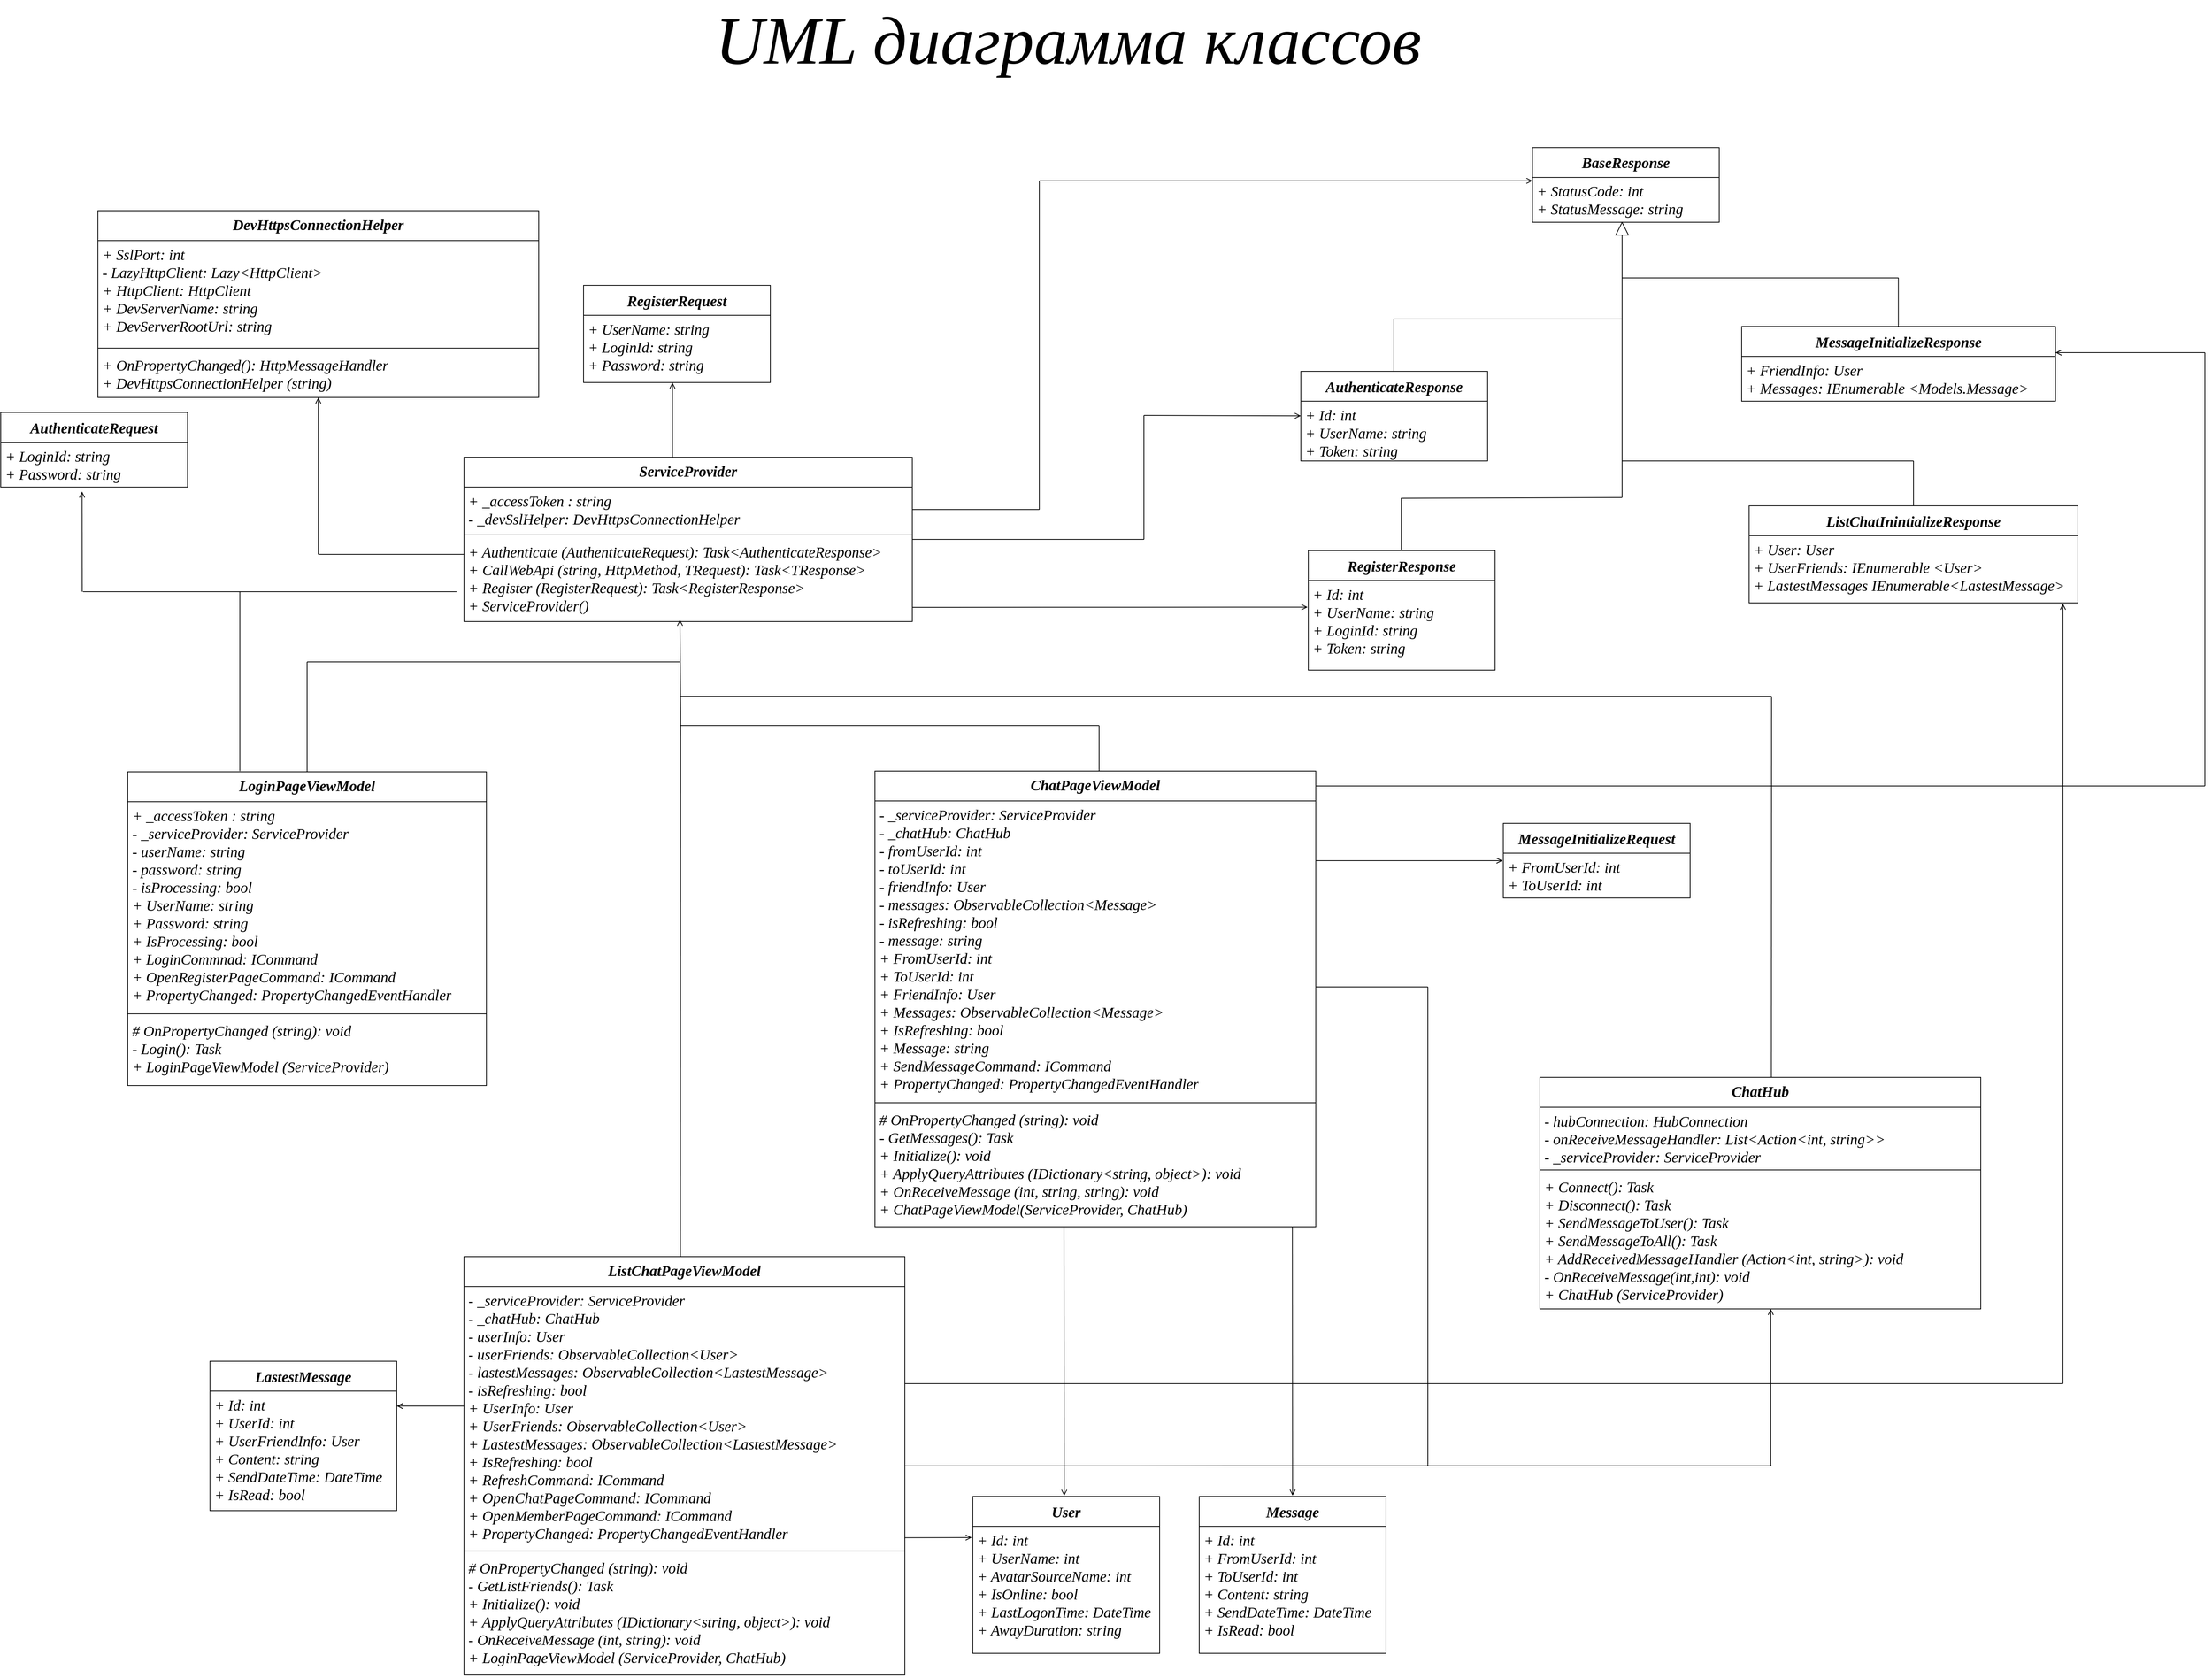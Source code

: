 <mxfile version="22.1.11" type="device">
  <diagram name="Page-1" id="vD8IL9qaMp-JboLcqt21">
    <mxGraphModel dx="3525" dy="2070" grid="1" gridSize="10" guides="1" tooltips="1" connect="1" arrows="1" fold="1" page="1" pageScale="1" pageWidth="3300" pageHeight="2339" math="0" shadow="0">
      <root>
        <mxCell id="0" />
        <mxCell id="1" parent="0" />
        <mxCell id="vt5gBoRhvvpWVHh2N91A-259" value="" style="endArrow=open;html=1;rounded=0;endFill=0;fontSize=20;exitX=0.813;exitY=0.999;exitDx=0;exitDy=0;exitPerimeter=0;fontStyle=2" parent="1" edge="1">
          <mxGeometry width="50" height="50" relative="1" as="geometry">
            <mxPoint x="1903.67" y="1672.838" as="sourcePoint" />
            <mxPoint x="1904" y="2033" as="targetPoint" />
          </mxGeometry>
        </mxCell>
        <mxCell id="vt5gBoRhvvpWVHh2N91A-136" value="&lt;blockquote style=&quot;margin: 0 0 0 40px; border: none; padding: 0px;&quot;&gt;&lt;br&gt;&lt;/blockquote&gt;" style="text;html=1;strokeColor=none;fillColor=none;align=center;verticalAlign=middle;whiteSpace=wrap;rounded=0;fontStyle=2" parent="1" vertex="1">
          <mxGeometry x="2885" y="518" width="60" height="30" as="geometry" />
        </mxCell>
        <mxCell id="vt5gBoRhvvpWVHh2N91A-138" value="&lt;font size=&quot;1&quot; face=&quot;GOST type B&quot;&gt;&lt;span style=&quot;font-size: 90px;&quot;&gt;UML диаграмма классов&amp;nbsp;&lt;/span&gt;&lt;/font&gt;" style="text;html=1;strokeColor=none;fillColor=none;align=center;verticalAlign=middle;whiteSpace=wrap;rounded=0;fontStyle=2" parent="1" vertex="1">
          <mxGeometry x="895" y="70" width="1440" height="30" as="geometry" />
        </mxCell>
        <mxCell id="vt5gBoRhvvpWVHh2N91A-144" value="&lt;font face=&quot;GOST type B&quot;&gt;ServiceProvider&lt;/font&gt;" style="swimlane;fontStyle=3;align=center;verticalAlign=top;childLayout=stackLayout;horizontal=1;startSize=40;horizontalStack=0;resizeParent=1;resizeParentMax=0;resizeLast=0;collapsible=1;marginBottom=0;whiteSpace=wrap;html=1;fontSize=20;" parent="1" vertex="1">
          <mxGeometry x="795" y="643" width="600" height="220" as="geometry" />
        </mxCell>
        <mxCell id="vt5gBoRhvvpWVHh2N91A-145" value="&lt;font face=&quot;GOST type B&quot;&gt;+ _accessToken : string&lt;br&gt;- _devSslHelper: DevHttpsConnectionHelper&amp;nbsp;&lt;br&gt;&lt;/font&gt;" style="text;strokeColor=none;fillColor=none;align=left;verticalAlign=top;spacingLeft=4;spacingRight=4;overflow=hidden;rotatable=0;points=[[0,0.5],[1,0.5]];portConstraint=eastwest;whiteSpace=wrap;html=1;fontSize=20;fontStyle=2" parent="vt5gBoRhvvpWVHh2N91A-144" vertex="1">
          <mxGeometry y="40" width="600" height="60" as="geometry" />
        </mxCell>
        <mxCell id="vt5gBoRhvvpWVHh2N91A-146" value="" style="line;strokeWidth=1;fillColor=none;align=left;verticalAlign=middle;spacingTop=-1;spacingLeft=3;spacingRight=3;rotatable=0;labelPosition=right;points=[];portConstraint=eastwest;strokeColor=inherit;fontSize=20;fontStyle=2" parent="vt5gBoRhvvpWVHh2N91A-144" vertex="1">
          <mxGeometry y="100" width="600" height="8" as="geometry" />
        </mxCell>
        <mxCell id="vt5gBoRhvvpWVHh2N91A-147" value="&lt;font face=&quot;GOST type B&quot;&gt;+ Authenticate (AuthenticateRequest): Task&amp;lt;AuthenticateResponse&amp;gt;&lt;br&gt;+ CallWebApi (string, HttpMethod, TRequest): Task&amp;lt;TResponse&amp;gt;&lt;br&gt;+ Register (RegisterRequest): Task&amp;lt;RegisterResponse&amp;gt;&lt;br&gt;+ ServiceProvider()&lt;br&gt;&lt;/font&gt;" style="text;strokeColor=none;fillColor=none;align=left;verticalAlign=top;spacingLeft=4;spacingRight=4;overflow=hidden;rotatable=0;points=[[0,0.5],[1,0.5]];portConstraint=eastwest;whiteSpace=wrap;html=1;fontSize=20;fontStyle=2" parent="vt5gBoRhvvpWVHh2N91A-144" vertex="1">
          <mxGeometry y="108" width="600" height="112" as="geometry" />
        </mxCell>
        <mxCell id="vt5gBoRhvvpWVHh2N91A-152" value="&lt;font face=&quot;GOST type B&quot;&gt;LoginPageViewModel&lt;/font&gt;" style="swimlane;fontStyle=3;align=center;verticalAlign=top;childLayout=stackLayout;horizontal=1;startSize=40;horizontalStack=0;resizeParent=1;resizeParentMax=0;resizeLast=0;collapsible=1;marginBottom=0;whiteSpace=wrap;html=1;fontSize=20;" parent="1" vertex="1">
          <mxGeometry x="345" y="1064" width="480" height="420" as="geometry" />
        </mxCell>
        <mxCell id="vt5gBoRhvvpWVHh2N91A-153" value="&lt;font face=&quot;GOST type B&quot;&gt;+ _accessToken : string&lt;br&gt;- _serviceProvider: ServiceProvider&lt;br&gt;- userName: string&lt;br&gt;- password: string&lt;br&gt;- isProcessing: bool&lt;br&gt;+ UserName: string&lt;br&gt;+ Password: string&lt;br&gt;+ IsProcessing: bool&lt;br&gt;+ LoginCommnad: ICommand&lt;br&gt;+ OpenRegisterPageCommand: ICommand&lt;br&gt;+ PropertyChanged: PropertyChangedEventHandler&lt;br&gt;&lt;/font&gt;" style="text;strokeColor=none;fillColor=none;align=left;verticalAlign=top;spacingLeft=4;spacingRight=4;overflow=hidden;rotatable=0;points=[[0,0.5],[1,0.5]];portConstraint=eastwest;whiteSpace=wrap;html=1;fontSize=20;fontStyle=2" parent="vt5gBoRhvvpWVHh2N91A-152" vertex="1">
          <mxGeometry y="40" width="480" height="280" as="geometry" />
        </mxCell>
        <mxCell id="vt5gBoRhvvpWVHh2N91A-154" value="" style="line;strokeWidth=1;fillColor=none;align=left;verticalAlign=middle;spacingTop=-1;spacingLeft=3;spacingRight=3;rotatable=0;labelPosition=right;points=[];portConstraint=eastwest;strokeColor=inherit;fontSize=20;fontStyle=2" parent="vt5gBoRhvvpWVHh2N91A-152" vertex="1">
          <mxGeometry y="320" width="480" height="8" as="geometry" />
        </mxCell>
        <mxCell id="vt5gBoRhvvpWVHh2N91A-155" value="&lt;font face=&quot;GOST type B&quot;&gt;# OnPropertyChanged (string): void&lt;br&gt;- Login(): Task&lt;br&gt;+ LoginPageViewModel (ServiceProvider)&lt;br&gt;&lt;/font&gt;" style="text;strokeColor=none;fillColor=none;align=left;verticalAlign=top;spacingLeft=4;spacingRight=4;overflow=hidden;rotatable=0;points=[[0,0.5],[1,0.5]];portConstraint=eastwest;whiteSpace=wrap;html=1;fontSize=20;fontStyle=2" parent="vt5gBoRhvvpWVHh2N91A-152" vertex="1">
          <mxGeometry y="328" width="480" height="92" as="geometry" />
        </mxCell>
        <mxCell id="vt5gBoRhvvpWVHh2N91A-156" value="&lt;font face=&quot;GOST type B&quot;&gt;DevHttpsConnectionHelper&lt;/font&gt;" style="swimlane;fontStyle=3;align=center;verticalAlign=top;childLayout=stackLayout;horizontal=1;startSize=40;horizontalStack=0;resizeParent=1;resizeParentMax=0;resizeLast=0;collapsible=1;marginBottom=0;whiteSpace=wrap;html=1;fontSize=20;" parent="1" vertex="1">
          <mxGeometry x="305" y="313" width="590" height="250" as="geometry" />
        </mxCell>
        <mxCell id="vt5gBoRhvvpWVHh2N91A-157" value="&lt;font face=&quot;GOST type B&quot;&gt;+ SslPort: int&lt;br&gt;- LazyHttpClient: Lazy&amp;lt;HttpClient&amp;gt;&lt;br&gt;+ HttpClient: HttpClient&lt;br&gt;+ DevServerName: string&lt;br&gt;+ DevServerRootUrl: string&lt;br&gt;&lt;/font&gt;" style="text;strokeColor=none;fillColor=none;align=left;verticalAlign=top;spacingLeft=4;spacingRight=4;overflow=hidden;rotatable=0;points=[[0,0.5],[1,0.5]];portConstraint=eastwest;whiteSpace=wrap;html=1;fontSize=20;fontStyle=2" parent="vt5gBoRhvvpWVHh2N91A-156" vertex="1">
          <mxGeometry y="40" width="590" height="140" as="geometry" />
        </mxCell>
        <mxCell id="vt5gBoRhvvpWVHh2N91A-158" value="" style="line;strokeWidth=1;fillColor=none;align=left;verticalAlign=middle;spacingTop=-1;spacingLeft=3;spacingRight=3;rotatable=0;labelPosition=right;points=[];portConstraint=eastwest;strokeColor=inherit;fontSize=20;fontStyle=2" parent="vt5gBoRhvvpWVHh2N91A-156" vertex="1">
          <mxGeometry y="180" width="590" height="8" as="geometry" />
        </mxCell>
        <mxCell id="vt5gBoRhvvpWVHh2N91A-159" value="&lt;font face=&quot;GOST type B&quot;&gt;+ OnPropertyChanged(): HttpMessageHandler&lt;br&gt;+ DevHttpsConnectionHelper (string)&lt;br&gt;&lt;/font&gt;" style="text;strokeColor=none;fillColor=none;align=left;verticalAlign=top;spacingLeft=4;spacingRight=4;overflow=hidden;rotatable=0;points=[[0,0.5],[1,0.5]];portConstraint=eastwest;whiteSpace=wrap;html=1;fontSize=20;fontStyle=2" parent="vt5gBoRhvvpWVHh2N91A-156" vertex="1">
          <mxGeometry y="188" width="590" height="62" as="geometry" />
        </mxCell>
        <mxCell id="vt5gBoRhvvpWVHh2N91A-160" value="&lt;font face=&quot;GOST type B&quot;&gt;ListChatPageViewModel&lt;/font&gt;" style="swimlane;fontStyle=3;align=center;verticalAlign=top;childLayout=stackLayout;horizontal=1;startSize=40;horizontalStack=0;resizeParent=1;resizeParentMax=0;resizeLast=0;collapsible=1;marginBottom=0;whiteSpace=wrap;html=1;fontSize=20;" parent="1" vertex="1">
          <mxGeometry x="795" y="1713" width="590" height="560" as="geometry" />
        </mxCell>
        <mxCell id="vt5gBoRhvvpWVHh2N91A-161" value="&lt;font face=&quot;GOST type B&quot;&gt;- _serviceProvider: ServiceProvider&lt;br&gt;- _chatHub: ChatHub&lt;br&gt;&lt;/font&gt;&lt;font face=&quot;GOST type B&quot;&gt;- userInfo: User&lt;br&gt;- userFriends: ObservableCollection&amp;lt;User&amp;gt;&lt;br&gt;- lastestMessages: ObservableCollection&amp;lt;LastestMessage&amp;gt;&lt;br&gt;- isRefreshing: bool&lt;br&gt;+ UserInfo: User&lt;br&gt;+ UserFriends: ObservableCollection&amp;lt;User&amp;gt;&lt;br&gt;+ LastestMessages: ObservableCollection&amp;lt;LastestMessage&amp;gt;&lt;br&gt;+ IsRefreshing: bool&lt;br&gt;+ RefreshCommand: ICommand&lt;br&gt;+ OpenChatPageCommand: ICommand&lt;br&gt;+ OpenMemberPageCommand: ICommand&lt;br&gt;+ PropertyChanged: PropertyChangedEventHandler&lt;br&gt;&lt;/font&gt;" style="text;strokeColor=none;fillColor=none;align=left;verticalAlign=top;spacingLeft=4;spacingRight=4;overflow=hidden;rotatable=0;points=[[0,0.5],[1,0.5]];portConstraint=eastwest;whiteSpace=wrap;html=1;fontSize=20;fontStyle=2" parent="vt5gBoRhvvpWVHh2N91A-160" vertex="1">
          <mxGeometry y="40" width="590" height="350" as="geometry" />
        </mxCell>
        <mxCell id="vt5gBoRhvvpWVHh2N91A-162" value="" style="line;strokeWidth=1;fillColor=none;align=left;verticalAlign=middle;spacingTop=-1;spacingLeft=3;spacingRight=3;rotatable=0;labelPosition=right;points=[];portConstraint=eastwest;strokeColor=inherit;fontSize=20;fontStyle=2" parent="vt5gBoRhvvpWVHh2N91A-160" vertex="1">
          <mxGeometry y="390" width="590" height="8" as="geometry" />
        </mxCell>
        <mxCell id="vt5gBoRhvvpWVHh2N91A-163" value="&lt;font face=&quot;GOST type B&quot;&gt;# OnPropertyChanged (string): void&lt;br&gt;- GetListFriends(): Task&lt;br&gt;+ Initialize(): void&lt;br&gt;+ ApplyQueryAttributes (IDictionary&amp;lt;string, object&amp;gt;): void&lt;br&gt;- OnReceiveMessage (int, string): void&lt;br&gt;&lt;font style=&quot;font-size: 20px;&quot;&gt;+ LoginPageViewModel (ServiceProvider, ChatHub)&lt;/font&gt;&lt;/font&gt;" style="text;strokeColor=none;fillColor=none;align=left;verticalAlign=top;spacingLeft=4;spacingRight=4;overflow=hidden;rotatable=0;points=[[0,0.5],[1,0.5]];portConstraint=eastwest;whiteSpace=wrap;html=1;fontSize=20;fontStyle=2" parent="vt5gBoRhvvpWVHh2N91A-160" vertex="1">
          <mxGeometry y="398" width="590" height="162" as="geometry" />
        </mxCell>
        <mxCell id="vt5gBoRhvvpWVHh2N91A-165" value="&lt;font face=&quot;GOST type B&quot;&gt;ChatHub&lt;/font&gt;" style="swimlane;fontStyle=3;align=center;verticalAlign=top;childLayout=stackLayout;horizontal=1;startSize=40;horizontalStack=0;resizeParent=1;resizeParentMax=0;resizeLast=0;collapsible=1;marginBottom=0;whiteSpace=wrap;html=1;fontSize=20;" parent="1" vertex="1">
          <mxGeometry x="2235" y="1473" width="590" height="310" as="geometry" />
        </mxCell>
        <mxCell id="vt5gBoRhvvpWVHh2N91A-166" value="&lt;font face=&quot;GOST type B&quot;&gt;- hubConnection: HubConnection&lt;br&gt;- onReceiveMessageHandler: List&amp;lt;Action&amp;lt;int, string&amp;gt;&amp;gt;&lt;br&gt;&lt;/font&gt;&lt;font face=&quot;GOST type B&quot;&gt;- _serviceProvider: ServiceProvider&lt;br&gt;&lt;/font&gt;" style="text;strokeColor=none;fillColor=none;align=left;verticalAlign=top;spacingLeft=4;spacingRight=4;overflow=hidden;rotatable=0;points=[[0,0.5],[1,0.5]];portConstraint=eastwest;whiteSpace=wrap;html=1;fontSize=20;fontStyle=2" parent="vt5gBoRhvvpWVHh2N91A-165" vertex="1">
          <mxGeometry y="40" width="590" height="80" as="geometry" />
        </mxCell>
        <mxCell id="vt5gBoRhvvpWVHh2N91A-167" value="" style="line;strokeWidth=1;fillColor=none;align=left;verticalAlign=middle;spacingTop=-1;spacingLeft=3;spacingRight=3;rotatable=0;labelPosition=right;points=[];portConstraint=eastwest;strokeColor=inherit;fontSize=20;fontStyle=2" parent="vt5gBoRhvvpWVHh2N91A-165" vertex="1">
          <mxGeometry y="120" width="590" height="8" as="geometry" />
        </mxCell>
        <mxCell id="vt5gBoRhvvpWVHh2N91A-168" value="&lt;font face=&quot;GOST type B&quot;&gt;+ Connect(): Task&lt;br&gt;+ Disconnect(): Task&lt;br&gt;+ SendMessageToUser(): Task&lt;br&gt;+ SendMessageToAll(): Task&lt;br&gt;+ AddReceivedMessageHandler (Action&amp;lt;int, string&amp;gt;): void&lt;br&gt;- OnReceiveMessage(int,int): void&lt;br&gt;+ ChatHub (ServiceProvider)&lt;br&gt;&lt;/font&gt;" style="text;strokeColor=none;fillColor=none;align=left;verticalAlign=top;spacingLeft=4;spacingRight=4;overflow=hidden;rotatable=0;points=[[0,0.5],[1,0.5]];portConstraint=eastwest;whiteSpace=wrap;html=1;fontSize=20;fontStyle=2" parent="vt5gBoRhvvpWVHh2N91A-165" vertex="1">
          <mxGeometry y="128" width="590" height="182" as="geometry" />
        </mxCell>
        <mxCell id="vt5gBoRhvvpWVHh2N91A-169" value="&lt;font face=&quot;GOST type B&quot;&gt;ChatPageViewModel&lt;/font&gt;" style="swimlane;fontStyle=3;align=center;verticalAlign=top;childLayout=stackLayout;horizontal=1;startSize=40;horizontalStack=0;resizeParent=1;resizeParentMax=0;resizeLast=0;collapsible=1;marginBottom=0;whiteSpace=wrap;html=1;fontSize=20;" parent="1" vertex="1">
          <mxGeometry x="1345" y="1063" width="590" height="610" as="geometry" />
        </mxCell>
        <mxCell id="vt5gBoRhvvpWVHh2N91A-170" value="&lt;font style=&quot;&quot; face=&quot;GOST type B&quot;&gt;- _serviceProvider: ServiceProvider&lt;br&gt;- _chatHub: ChatHub&lt;br&gt;- fromUserId: int&lt;br&gt;- toUserId: int&lt;br&gt;- friendInfo: User&lt;br&gt;- messages: ObservableCollection&amp;lt;Message&amp;gt;&lt;br&gt;- isRefreshing: bool&lt;br&gt;- message: string&lt;br&gt;+ FromUserId: int&lt;br&gt;+ ToUserId: int&lt;br&gt;+ FriendInfo: User&lt;br&gt;+ Messages: ObservableCollection&amp;lt;Message&amp;gt;&lt;br&gt;+ IsRefreshing: bool&lt;br&gt;+ Message:&amp;nbsp;string&lt;br style=&quot;border-color: var(--border-color);&quot;&gt;+ SendMessageCommand: ICommand&lt;br&gt;+ PropertyChanged: PropertyChangedEventHandler&lt;/font&gt;" style="text;strokeColor=none;fillColor=none;align=left;verticalAlign=top;spacingLeft=4;spacingRight=4;overflow=hidden;rotatable=0;points=[[0,0.5],[1,0.5]];portConstraint=eastwest;whiteSpace=wrap;html=1;fontSize=20;fontStyle=2" parent="vt5gBoRhvvpWVHh2N91A-169" vertex="1">
          <mxGeometry y="40" width="590" height="400" as="geometry" />
        </mxCell>
        <mxCell id="vt5gBoRhvvpWVHh2N91A-171" value="" style="line;strokeWidth=1;fillColor=none;align=left;verticalAlign=middle;spacingTop=-1;spacingLeft=3;spacingRight=3;rotatable=0;labelPosition=right;points=[];portConstraint=eastwest;strokeColor=inherit;fontSize=20;fontStyle=2" parent="vt5gBoRhvvpWVHh2N91A-169" vertex="1">
          <mxGeometry y="440" width="590" height="8" as="geometry" />
        </mxCell>
        <mxCell id="vt5gBoRhvvpWVHh2N91A-172" value="&lt;font face=&quot;GOST type B&quot;&gt;# OnPropertyChanged (string): void&lt;br&gt;- GetMessages(): Task&lt;br&gt;+ Initialize(): void&lt;br&gt;+ ApplyQueryAttributes (IDictionary&amp;lt;string, object&amp;gt;): void&lt;br&gt;+ OnReceiveMessage&amp;nbsp;(int, string, string): void&lt;br&gt;&lt;font style=&quot;&quot;&gt;+ ChatPageViewModel(ServiceProvider, ChatHub)&lt;/font&gt;&lt;/font&gt;" style="text;strokeColor=none;fillColor=none;align=left;verticalAlign=top;spacingLeft=4;spacingRight=4;overflow=hidden;rotatable=0;points=[[0,0.5],[1,0.5]];portConstraint=eastwest;whiteSpace=wrap;html=1;fontSize=20;fontStyle=2" parent="vt5gBoRhvvpWVHh2N91A-169" vertex="1">
          <mxGeometry y="448" width="590" height="162" as="geometry" />
        </mxCell>
        <mxCell id="vt5gBoRhvvpWVHh2N91A-183" value="&lt;font style=&quot;font-size: 20px;&quot; face=&quot;GOST type B&quot;&gt;&lt;b&gt;RegisterRequest&lt;/b&gt;&lt;/font&gt;" style="swimlane;fontStyle=2;childLayout=stackLayout;horizontal=1;startSize=40;horizontalStack=0;resizeParent=1;resizeParentMax=0;resizeLast=0;collapsible=1;marginBottom=0;whiteSpace=wrap;html=1;perimeterSpacing=5;strokeWidth=1;arcSize=15;" parent="1" vertex="1">
          <mxGeometry x="955" y="413" width="250" height="130" as="geometry" />
        </mxCell>
        <mxCell id="vt5gBoRhvvpWVHh2N91A-175" value="&lt;font face=&quot;GOST type B&quot;&gt;+ UserName: string&lt;br&gt;+ LoginId: string&lt;/font&gt;&lt;font face=&quot;GOST type B&quot;&gt;&lt;br&gt;&lt;/font&gt;&lt;font face=&quot;GOST type B&quot;&gt;+ Password: string&lt;br&gt;&lt;/font&gt;" style="text;strokeColor=none;fillColor=none;align=left;verticalAlign=top;spacingLeft=4;spacingRight=4;overflow=hidden;rotatable=0;points=[[0,0.5],[1,0.5]];portConstraint=eastwest;whiteSpace=wrap;html=1;fontSize=20;fontStyle=2" parent="vt5gBoRhvvpWVHh2N91A-183" vertex="1">
          <mxGeometry y="40" width="250" height="90" as="geometry" />
        </mxCell>
        <mxCell id="vt5gBoRhvvpWVHh2N91A-187" value="&lt;font size=&quot;1&quot; face=&quot;GOST type B&quot;&gt;&lt;b style=&quot;font-size: 20px;&quot;&gt;RegisterResponse&lt;/b&gt;&lt;/font&gt;" style="swimlane;fontStyle=2;childLayout=stackLayout;horizontal=1;startSize=40;horizontalStack=0;resizeParent=1;resizeParentMax=0;resizeLast=0;collapsible=1;marginBottom=0;whiteSpace=wrap;html=1;perimeterSpacing=5;strokeWidth=1;arcSize=15;" parent="1" vertex="1">
          <mxGeometry x="1925" y="768" width="250" height="160" as="geometry" />
        </mxCell>
        <mxCell id="vt5gBoRhvvpWVHh2N91A-188" value="&lt;font face=&quot;GOST type B&quot;&gt;+ Id: int&lt;br&gt;+ UserName: string&lt;br&gt;+ LoginId: string&lt;/font&gt;&lt;font face=&quot;GOST type B&quot;&gt;&lt;br&gt;&lt;/font&gt;&lt;font face=&quot;GOST type B&quot;&gt;+ Token: string&lt;br&gt;&lt;/font&gt;" style="text;strokeColor=none;fillColor=none;align=left;verticalAlign=top;spacingLeft=4;spacingRight=4;overflow=hidden;rotatable=0;points=[[0,0.5],[1,0.5]];portConstraint=eastwest;whiteSpace=wrap;html=1;fontSize=20;fontStyle=2" parent="vt5gBoRhvvpWVHh2N91A-187" vertex="1">
          <mxGeometry y="40" width="250" height="120" as="geometry" />
        </mxCell>
        <mxCell id="vt5gBoRhvvpWVHh2N91A-189" value="&lt;font size=&quot;1&quot; face=&quot;GOST type B&quot;&gt;&lt;b style=&quot;font-size: 20px;&quot;&gt;BaseResponse&lt;/b&gt;&lt;/font&gt;" style="swimlane;fontStyle=2;childLayout=stackLayout;horizontal=1;startSize=40;horizontalStack=0;resizeParent=1;resizeParentMax=0;resizeLast=0;collapsible=1;marginBottom=0;whiteSpace=wrap;html=1;perimeterSpacing=5;strokeWidth=1;arcSize=15;" parent="1" vertex="1">
          <mxGeometry x="2225" y="228.47" width="250" height="100" as="geometry" />
        </mxCell>
        <mxCell id="vt5gBoRhvvpWVHh2N91A-190" value="&lt;font face=&quot;GOST type B&quot;&gt;+ StatusCode: int&lt;br&gt;+ StatusMessage: string&lt;/font&gt;&lt;font face=&quot;GOST type B&quot;&gt;&lt;br&gt;&lt;/font&gt;" style="text;strokeColor=none;fillColor=none;align=left;verticalAlign=top;spacingLeft=4;spacingRight=4;overflow=hidden;rotatable=0;points=[[0,0.5],[1,0.5]];portConstraint=eastwest;whiteSpace=wrap;html=1;fontSize=20;fontStyle=2" parent="vt5gBoRhvvpWVHh2N91A-189" vertex="1">
          <mxGeometry y="40" width="250" height="60" as="geometry" />
        </mxCell>
        <mxCell id="vt5gBoRhvvpWVHh2N91A-191" value="&lt;font face=&quot;GOST type B&quot;&gt;&lt;b style=&quot;font-size: 20px;&quot;&gt;AuthenticateRequest&lt;/b&gt;&lt;/font&gt;" style="swimlane;fontStyle=2;childLayout=stackLayout;horizontal=1;startSize=40;horizontalStack=0;resizeParent=1;resizeParentMax=0;resizeLast=0;collapsible=1;marginBottom=0;whiteSpace=wrap;html=1;perimeterSpacing=5;strokeWidth=1;arcSize=15;" parent="1" vertex="1">
          <mxGeometry x="175" y="583" width="250" height="100" as="geometry" />
        </mxCell>
        <mxCell id="vt5gBoRhvvpWVHh2N91A-192" value="&lt;font face=&quot;GOST type B&quot;&gt;+ LoginId: string&lt;/font&gt;&lt;font face=&quot;GOST type B&quot;&gt;&lt;br&gt;&lt;/font&gt;&lt;font face=&quot;GOST type B&quot;&gt;+ Password: string&lt;br&gt;&lt;/font&gt;" style="text;strokeColor=none;fillColor=none;align=left;verticalAlign=top;spacingLeft=4;spacingRight=4;overflow=hidden;rotatable=0;points=[[0,0.5],[1,0.5]];portConstraint=eastwest;whiteSpace=wrap;html=1;fontSize=20;fontStyle=2" parent="vt5gBoRhvvpWVHh2N91A-191" vertex="1">
          <mxGeometry y="40" width="250" height="60" as="geometry" />
        </mxCell>
        <mxCell id="vt5gBoRhvvpWVHh2N91A-193" value="&lt;font face=&quot;GOST type B&quot;&gt;&lt;b style=&quot;font-size: 20px;&quot;&gt;AuthenticateResponse&lt;/b&gt;&lt;/font&gt;" style="swimlane;fontStyle=2;childLayout=stackLayout;horizontal=1;startSize=40;horizontalStack=0;resizeParent=1;resizeParentMax=0;resizeLast=0;collapsible=1;marginBottom=0;whiteSpace=wrap;html=1;perimeterSpacing=5;strokeWidth=1;arcSize=15;" parent="1" vertex="1">
          <mxGeometry x="1915" y="528" width="250" height="120" as="geometry" />
        </mxCell>
        <mxCell id="vt5gBoRhvvpWVHh2N91A-194" value="&lt;font face=&quot;GOST type B&quot;&gt;+ Id: int&lt;br&gt;+ UserName: string&lt;br&gt;&lt;/font&gt;&lt;font face=&quot;GOST type B&quot;&gt;+ Token: string&lt;br&gt;&lt;/font&gt;" style="text;strokeColor=none;fillColor=none;align=left;verticalAlign=top;spacingLeft=4;spacingRight=4;overflow=hidden;rotatable=0;points=[[0,0.5],[1,0.5]];portConstraint=eastwest;whiteSpace=wrap;html=1;fontSize=20;fontStyle=2" parent="vt5gBoRhvvpWVHh2N91A-193" vertex="1">
          <mxGeometry y="40" width="250" height="80" as="geometry" />
        </mxCell>
        <mxCell id="vt5gBoRhvvpWVHh2N91A-195" value="&lt;font face=&quot;GOST type B&quot;&gt;&lt;b style=&quot;font-size: 20px;&quot;&gt;Message&lt;/b&gt;&lt;/font&gt;" style="swimlane;fontStyle=2;childLayout=stackLayout;horizontal=1;startSize=40;horizontalStack=0;resizeParent=1;resizeParentMax=0;resizeLast=0;collapsible=1;marginBottom=0;whiteSpace=wrap;html=1;perimeterSpacing=5;strokeWidth=1;arcSize=15;" parent="1" vertex="1">
          <mxGeometry x="1779" y="2034" width="250" height="210" as="geometry" />
        </mxCell>
        <mxCell id="vt5gBoRhvvpWVHh2N91A-196" value="&lt;font face=&quot;GOST type B&quot;&gt;+ Id: int&lt;br&gt;+ FromUserId: int&lt;br&gt;+ ToUserId:&amp;nbsp;&lt;/font&gt;&lt;font face=&quot;GOST type B&quot;&gt;int&lt;br&gt;&lt;/font&gt;&lt;font face=&quot;GOST type B&quot;&gt;+ Content: string&lt;br&gt;+ SendDateTime: DateTime&lt;br&gt;+ IsRead: bool&lt;br&gt;&lt;/font&gt;" style="text;strokeColor=none;fillColor=none;align=left;verticalAlign=top;spacingLeft=4;spacingRight=4;overflow=hidden;rotatable=0;points=[[0,0.5],[1,0.5]];portConstraint=eastwest;whiteSpace=wrap;html=1;fontSize=20;fontStyle=2" parent="vt5gBoRhvvpWVHh2N91A-195" vertex="1">
          <mxGeometry y="40" width="250" height="170" as="geometry" />
        </mxCell>
        <mxCell id="vt5gBoRhvvpWVHh2N91A-199" value="&lt;font face=&quot;GOST type B&quot;&gt;&lt;b style=&quot;font-size: 20px;&quot;&gt;MessageInitializeRequest&lt;/b&gt;&lt;/font&gt;" style="swimlane;fontStyle=2;childLayout=stackLayout;horizontal=1;startSize=40;horizontalStack=0;resizeParent=1;resizeParentMax=0;resizeLast=0;collapsible=1;marginBottom=0;whiteSpace=wrap;html=1;perimeterSpacing=5;strokeWidth=1;arcSize=15;" parent="1" vertex="1">
          <mxGeometry x="2186" y="1133" width="250" height="100" as="geometry" />
        </mxCell>
        <mxCell id="vt5gBoRhvvpWVHh2N91A-200" value="&lt;font face=&quot;GOST type B&quot;&gt;+ FromUserId: int&lt;br&gt;+ ToUserId: int&lt;/font&gt;&lt;font face=&quot;GOST type B&quot;&gt;&lt;br&gt;&lt;/font&gt;" style="text;strokeColor=none;fillColor=none;align=left;verticalAlign=top;spacingLeft=4;spacingRight=4;overflow=hidden;rotatable=0;points=[[0,0.5],[1,0.5]];portConstraint=eastwest;whiteSpace=wrap;html=1;fontSize=20;fontStyle=2" parent="vt5gBoRhvvpWVHh2N91A-199" vertex="1">
          <mxGeometry y="40" width="250" height="60" as="geometry" />
        </mxCell>
        <mxCell id="vt5gBoRhvvpWVHh2N91A-201" value="&lt;font face=&quot;GOST type B&quot;&gt;&lt;b style=&quot;font-size: 20px;&quot;&gt;MessageInitializeResponse&lt;/b&gt;&lt;/font&gt;" style="swimlane;fontStyle=2;childLayout=stackLayout;horizontal=1;startSize=40;horizontalStack=0;resizeParent=1;resizeParentMax=0;resizeLast=0;collapsible=1;marginBottom=0;whiteSpace=wrap;html=1;perimeterSpacing=5;strokeWidth=1;arcSize=15;" parent="1" vertex="1">
          <mxGeometry x="2505" y="468" width="420" height="100" as="geometry" />
        </mxCell>
        <mxCell id="vt5gBoRhvvpWVHh2N91A-202" value="&lt;font face=&quot;GOST type B&quot;&gt;+ FriendInfo: User&lt;br&gt;+ Messages:&amp;nbsp;&lt;/font&gt;&lt;font face=&quot;GOST type B&quot;&gt;IEnumerable &amp;lt;Models.Message&amp;gt;&lt;br&gt;&lt;/font&gt;" style="text;strokeColor=none;fillColor=none;align=left;verticalAlign=top;spacingLeft=4;spacingRight=4;overflow=hidden;rotatable=0;points=[[0,0.5],[1,0.5]];portConstraint=eastwest;whiteSpace=wrap;html=1;fontSize=20;fontStyle=2" parent="vt5gBoRhvvpWVHh2N91A-201" vertex="1">
          <mxGeometry y="40" width="420" height="60" as="geometry" />
        </mxCell>
        <mxCell id="vt5gBoRhvvpWVHh2N91A-203" value="&lt;font face=&quot;GOST type B&quot;&gt;&lt;b style=&quot;font-size: 20px;&quot;&gt;User&lt;/b&gt;&lt;/font&gt;" style="swimlane;fontStyle=2;childLayout=stackLayout;horizontal=1;startSize=40;horizontalStack=0;resizeParent=1;resizeParentMax=0;resizeLast=0;collapsible=1;marginBottom=0;whiteSpace=wrap;html=1;perimeterSpacing=5;strokeWidth=1;arcSize=15;" parent="1" vertex="1">
          <mxGeometry x="1476" y="2034" width="250" height="210" as="geometry" />
        </mxCell>
        <mxCell id="vt5gBoRhvvpWVHh2N91A-204" value="&lt;font style=&quot;font-size: 20px;&quot; face=&quot;GOST type B&quot;&gt;+ Id: int&lt;br&gt;+ UserName: int&lt;br&gt;+ AvatarSourceName:&amp;nbsp;int&lt;br&gt;+ IsOnline: bool&lt;br&gt;+ LastLogonTime: DateTime&lt;br&gt;+ AwayDuration: string&lt;br style=&quot;border-color: var(--border-color);&quot;&gt;&lt;/font&gt;&lt;font face=&quot;GOST type B&quot;&gt;&lt;br&gt;&lt;/font&gt;" style="text;strokeColor=none;fillColor=none;align=left;verticalAlign=top;spacingLeft=4;spacingRight=4;overflow=hidden;rotatable=0;points=[[0,0.5],[1,0.5]];portConstraint=eastwest;whiteSpace=wrap;html=1;fontSize=20;fontStyle=2" parent="vt5gBoRhvvpWVHh2N91A-203" vertex="1">
          <mxGeometry y="40" width="250" height="170" as="geometry" />
        </mxCell>
        <mxCell id="vt5gBoRhvvpWVHh2N91A-206" value="&lt;font size=&quot;1&quot; face=&quot;GOST type B&quot;&gt;&lt;b style=&quot;font-size: 20px;&quot;&gt;LastestMessage&lt;/b&gt;&lt;/font&gt;" style="swimlane;fontStyle=2;childLayout=stackLayout;horizontal=1;startSize=40;horizontalStack=0;resizeParent=1;resizeParentMax=0;resizeLast=0;collapsible=1;marginBottom=0;whiteSpace=wrap;html=1;perimeterSpacing=5;strokeWidth=1;arcSize=15;" parent="1" vertex="1">
          <mxGeometry x="455" y="1853" width="250" height="200" as="geometry" />
        </mxCell>
        <mxCell id="vt5gBoRhvvpWVHh2N91A-207" value="&lt;font face=&quot;GOST type B&quot;&gt;+ Id: int&lt;br&gt;+ UserId: int&lt;br&gt;+ UserFriendInfo:&amp;nbsp;&lt;/font&gt;&lt;font face=&quot;GOST type B&quot;&gt;User&lt;br&gt;&lt;/font&gt;&lt;font face=&quot;GOST type B&quot;&gt;+ Content: string&lt;br&gt;+ SendDateTime: DateTime&lt;br&gt;+ IsRead: bool&lt;br&gt;&lt;/font&gt;" style="text;strokeColor=none;fillColor=none;align=left;verticalAlign=top;spacingLeft=4;spacingRight=4;overflow=hidden;rotatable=0;points=[[0,0.5],[1,0.5]];portConstraint=eastwest;whiteSpace=wrap;html=1;fontSize=20;fontStyle=2" parent="vt5gBoRhvvpWVHh2N91A-206" vertex="1">
          <mxGeometry y="40" width="250" height="160" as="geometry" />
        </mxCell>
        <mxCell id="vt5gBoRhvvpWVHh2N91A-209" value="&lt;font face=&quot;GOST type B&quot;&gt;&lt;b style=&quot;font-size: 20px;&quot;&gt;ListChatInintializeResponse&lt;/b&gt;&lt;/font&gt;" style="swimlane;fontStyle=2;childLayout=stackLayout;horizontal=1;startSize=40;horizontalStack=0;resizeParent=1;resizeParentMax=0;resizeLast=0;collapsible=1;marginBottom=0;whiteSpace=wrap;html=1;perimeterSpacing=5;strokeWidth=1;arcSize=15;" parent="1" vertex="1">
          <mxGeometry x="2515" y="708" width="440" height="130" as="geometry" />
        </mxCell>
        <mxCell id="vt5gBoRhvvpWVHh2N91A-210" value="&lt;font face=&quot;GOST type B&quot;&gt;+ User: User&lt;br&gt;+ UserFriends:&amp;nbsp;&lt;/font&gt;&lt;font face=&quot;GOST type B&quot;&gt;IEnumerable &amp;lt;User&amp;gt;&lt;br&gt;+ LastestMessages IEnumerable&amp;lt;LastestMessage&amp;gt;&lt;br&gt;&lt;/font&gt;" style="text;strokeColor=none;fillColor=none;align=left;verticalAlign=top;spacingLeft=4;spacingRight=4;overflow=hidden;rotatable=0;points=[[0,0.5],[1,0.5]];portConstraint=eastwest;whiteSpace=wrap;html=1;fontSize=20;fontStyle=2" parent="vt5gBoRhvvpWVHh2N91A-209" vertex="1">
          <mxGeometry y="40" width="440" height="90" as="geometry" />
        </mxCell>
        <mxCell id="vt5gBoRhvvpWVHh2N91A-211" value="" style="endArrow=block;endSize=16;endFill=0;html=1;rounded=0;fontSize=20;fontStyle=2" parent="1" edge="1">
          <mxGeometry width="160" relative="1" as="geometry">
            <mxPoint x="2345" y="697" as="sourcePoint" />
            <mxPoint x="2345" y="327.47" as="targetPoint" />
            <mxPoint as="offset" />
          </mxGeometry>
        </mxCell>
        <mxCell id="vt5gBoRhvvpWVHh2N91A-212" value="" style="endArrow=none;html=1;rounded=0;fontStyle=2" parent="1" edge="1">
          <mxGeometry width="50" height="50" relative="1" as="geometry">
            <mxPoint x="2049.38" y="768" as="sourcePoint" />
            <mxPoint x="2049.38" y="698" as="targetPoint" />
          </mxGeometry>
        </mxCell>
        <mxCell id="vt5gBoRhvvpWVHh2N91A-214" value="" style="endArrow=none;html=1;rounded=0;fontStyle=2" parent="1" edge="1">
          <mxGeometry width="50" height="50" relative="1" as="geometry">
            <mxPoint x="2049" y="698" as="sourcePoint" />
            <mxPoint x="2345" y="697" as="targetPoint" />
          </mxGeometry>
        </mxCell>
        <mxCell id="vt5gBoRhvvpWVHh2N91A-215" value="" style="endArrow=none;html=1;rounded=0;fontStyle=2" parent="1" edge="1">
          <mxGeometry width="50" height="50" relative="1" as="geometry">
            <mxPoint x="2039.57" y="528" as="sourcePoint" />
            <mxPoint x="2039.57" y="458" as="targetPoint" />
          </mxGeometry>
        </mxCell>
        <mxCell id="vt5gBoRhvvpWVHh2N91A-216" value="" style="endArrow=none;html=1;rounded=0;fontStyle=2" parent="1" edge="1">
          <mxGeometry width="50" height="50" relative="1" as="geometry">
            <mxPoint x="2040" y="458" as="sourcePoint" />
            <mxPoint x="2345" y="458" as="targetPoint" />
          </mxGeometry>
        </mxCell>
        <mxCell id="vt5gBoRhvvpWVHh2N91A-217" value="" style="endArrow=none;html=1;rounded=0;fontStyle=2" parent="1" edge="1">
          <mxGeometry width="50" height="50" relative="1" as="geometry">
            <mxPoint x="2735" y="708" as="sourcePoint" />
            <mxPoint x="2735" y="648" as="targetPoint" />
          </mxGeometry>
        </mxCell>
        <mxCell id="vt5gBoRhvvpWVHh2N91A-218" value="" style="endArrow=none;html=1;rounded=0;fontStyle=2" parent="1" edge="1">
          <mxGeometry width="50" height="50" relative="1" as="geometry">
            <mxPoint x="2345" y="648" as="sourcePoint" />
            <mxPoint x="2735" y="648" as="targetPoint" />
          </mxGeometry>
        </mxCell>
        <mxCell id="vt5gBoRhvvpWVHh2N91A-219" value="" style="endArrow=none;html=1;rounded=0;entryX=0.5;entryY=0;entryDx=0;entryDy=0;fontStyle=2" parent="1" edge="1">
          <mxGeometry width="50" height="50" relative="1" as="geometry">
            <mxPoint x="2714.76" y="403" as="sourcePoint" />
            <mxPoint x="2714.76" y="468" as="targetPoint" />
          </mxGeometry>
        </mxCell>
        <mxCell id="vt5gBoRhvvpWVHh2N91A-220" value="" style="endArrow=none;html=1;rounded=0;fontStyle=2" parent="1" edge="1">
          <mxGeometry width="50" height="50" relative="1" as="geometry">
            <mxPoint x="2475" y="403" as="sourcePoint" />
            <mxPoint x="2715" y="403" as="targetPoint" />
          </mxGeometry>
        </mxCell>
        <mxCell id="vt5gBoRhvvpWVHh2N91A-221" value="" style="endArrow=none;html=1;rounded=0;fontStyle=2" parent="1" edge="1">
          <mxGeometry width="50" height="50" relative="1" as="geometry">
            <mxPoint x="2345" y="403" as="sourcePoint" />
            <mxPoint x="2715" y="403" as="targetPoint" />
          </mxGeometry>
        </mxCell>
        <mxCell id="vt5gBoRhvvpWVHh2N91A-224" value="" style="endArrow=open;html=1;rounded=0;endFill=0;fontSize=20;entryX=0.499;entryY=0.963;entryDx=0;entryDy=0;entryPerimeter=0;fontStyle=2" parent="1" edge="1">
          <mxGeometry width="50" height="50" relative="1" as="geometry">
            <mxPoint x="600" y="773" as="sourcePoint" />
            <mxPoint x="600" y="563" as="targetPoint" />
          </mxGeometry>
        </mxCell>
        <mxCell id="vt5gBoRhvvpWVHh2N91A-228" value="" style="endArrow=none;html=1;rounded=0;fontStyle=2" parent="1" edge="1">
          <mxGeometry width="50" height="50" relative="1" as="geometry">
            <mxPoint x="600" y="773" as="sourcePoint" />
            <mxPoint x="795" y="773" as="targetPoint" />
          </mxGeometry>
        </mxCell>
        <mxCell id="vt5gBoRhvvpWVHh2N91A-231" value="" style="endArrow=none;html=1;rounded=0;fontStyle=2" parent="1" edge="1">
          <mxGeometry width="50" height="50" relative="1" as="geometry">
            <mxPoint x="1645" y="1063" as="sourcePoint" />
            <mxPoint x="1645" y="1002" as="targetPoint" />
          </mxGeometry>
        </mxCell>
        <mxCell id="vt5gBoRhvvpWVHh2N91A-232" value="" style="endArrow=open;html=1;rounded=0;endFill=0;fontSize=20;fontStyle=2" parent="1" edge="1">
          <mxGeometry width="50" height="50" relative="1" as="geometry">
            <mxPoint x="1085" y="983" as="sourcePoint" />
            <mxPoint x="1084" y="860.53" as="targetPoint" />
          </mxGeometry>
        </mxCell>
        <mxCell id="vt5gBoRhvvpWVHh2N91A-233" value="" style="endArrow=none;html=1;rounded=0;fontStyle=2" parent="1" edge="1">
          <mxGeometry width="50" height="50" relative="1" as="geometry">
            <mxPoint x="1085" y="1002" as="sourcePoint" />
            <mxPoint x="1645" y="1002" as="targetPoint" />
          </mxGeometry>
        </mxCell>
        <mxCell id="vt5gBoRhvvpWVHh2N91A-235" value="" style="endArrow=none;html=1;rounded=0;fontStyle=2" parent="1" edge="1">
          <mxGeometry width="50" height="50" relative="1" as="geometry">
            <mxPoint x="585" y="1064" as="sourcePoint" />
            <mxPoint x="585" y="917" as="targetPoint" />
          </mxGeometry>
        </mxCell>
        <mxCell id="vt5gBoRhvvpWVHh2N91A-236" value="" style="endArrow=none;html=1;rounded=0;fontStyle=2" parent="1" edge="1">
          <mxGeometry width="50" height="50" relative="1" as="geometry">
            <mxPoint x="585" y="917" as="sourcePoint" />
            <mxPoint x="1085" y="917" as="targetPoint" />
          </mxGeometry>
        </mxCell>
        <mxCell id="vt5gBoRhvvpWVHh2N91A-237" value="" style="endArrow=none;html=1;rounded=0;exitX=0.491;exitY=-0.001;exitDx=0;exitDy=0;exitPerimeter=0;fontStyle=2" parent="1" source="vt5gBoRhvvpWVHh2N91A-160" edge="1">
          <mxGeometry width="50" height="50" relative="1" as="geometry">
            <mxPoint x="1085" y="1703" as="sourcePoint" />
            <mxPoint x="1085" y="983" as="targetPoint" />
          </mxGeometry>
        </mxCell>
        <mxCell id="vt5gBoRhvvpWVHh2N91A-238" value="" style="endArrow=open;html=1;rounded=0;endFill=0;fontSize=20;entryX=0.499;entryY=0.963;entryDx=0;entryDy=0;entryPerimeter=0;fontStyle=2" parent="1" edge="1">
          <mxGeometry width="50" height="50" relative="1" as="geometry">
            <mxPoint x="2544" y="1993" as="sourcePoint" />
            <mxPoint x="2544" y="1783" as="targetPoint" />
          </mxGeometry>
        </mxCell>
        <mxCell id="vt5gBoRhvvpWVHh2N91A-241" value="" style="endArrow=none;html=1;rounded=0;exitX=1;exitY=0.686;exitDx=0;exitDy=0;exitPerimeter=0;fontStyle=2" parent="1" source="vt5gBoRhvvpWVHh2N91A-161" edge="1">
          <mxGeometry width="50" height="50" relative="1" as="geometry">
            <mxPoint x="1965" y="1992" as="sourcePoint" />
            <mxPoint x="2545" y="1993" as="targetPoint" />
          </mxGeometry>
        </mxCell>
        <mxCell id="vt5gBoRhvvpWVHh2N91A-242" value="" style="endArrow=none;html=1;rounded=0;exitX=0.491;exitY=-0.001;exitDx=0;exitDy=0;exitPerimeter=0;fontStyle=2" parent="1" edge="1">
          <mxGeometry width="50" height="50" relative="1" as="geometry">
            <mxPoint x="2085" y="1992.5" as="sourcePoint" />
            <mxPoint x="2085" y="1352" as="targetPoint" />
          </mxGeometry>
        </mxCell>
        <mxCell id="vt5gBoRhvvpWVHh2N91A-243" value="" style="endArrow=none;html=1;rounded=0;fontStyle=2" parent="1" edge="1">
          <mxGeometry width="50" height="50" relative="1" as="geometry">
            <mxPoint x="1935" y="1352" as="sourcePoint" />
            <mxPoint x="2085" y="1352" as="targetPoint" />
          </mxGeometry>
        </mxCell>
        <mxCell id="vt5gBoRhvvpWVHh2N91A-245" value="" style="endArrow=none;html=1;rounded=0;fontStyle=2" parent="1" edge="1">
          <mxGeometry width="50" height="50" relative="1" as="geometry">
            <mxPoint x="1085" y="963" as="sourcePoint" />
            <mxPoint x="2545" y="963" as="targetPoint" />
          </mxGeometry>
        </mxCell>
        <mxCell id="vt5gBoRhvvpWVHh2N91A-246" value="" style="endArrow=none;html=1;rounded=0;exitX=0.525;exitY=0;exitDx=0;exitDy=0;exitPerimeter=0;fontStyle=2" parent="1" source="vt5gBoRhvvpWVHh2N91A-165" edge="1">
          <mxGeometry width="50" height="50" relative="1" as="geometry">
            <mxPoint x="2495" y="1013" as="sourcePoint" />
            <mxPoint x="2545" y="963" as="targetPoint" />
          </mxGeometry>
        </mxCell>
        <mxCell id="vt5gBoRhvvpWVHh2N91A-247" value="" style="endArrow=open;html=1;rounded=0;endFill=0;fontSize=20;entryX=0.499;entryY=0.963;entryDx=0;entryDy=0;entryPerimeter=0;fontStyle=2" parent="1" edge="1">
          <mxGeometry width="50" height="50" relative="1" as="geometry">
            <mxPoint x="1074" y="643" as="sourcePoint" />
            <mxPoint x="1074" y="543" as="targetPoint" />
          </mxGeometry>
        </mxCell>
        <mxCell id="vt5gBoRhvvpWVHh2N91A-249" value="" style="endArrow=open;html=1;rounded=0;endFill=0;fontSize=20;entryX=-0.004;entryY=0.381;entryDx=0;entryDy=0;entryPerimeter=0;fontStyle=2" parent="1" edge="1">
          <mxGeometry width="50" height="50" relative="1" as="geometry">
            <mxPoint x="1395" y="844" as="sourcePoint" />
            <mxPoint x="1924.0" y="843.72" as="targetPoint" />
          </mxGeometry>
        </mxCell>
        <mxCell id="vt5gBoRhvvpWVHh2N91A-250" value="" style="endArrow=open;html=1;rounded=0;endFill=0;fontSize=20;fontStyle=2" parent="1" edge="1">
          <mxGeometry width="50" height="50" relative="1" as="geometry">
            <mxPoint x="1705" y="587" as="sourcePoint" />
            <mxPoint x="1915" y="587.58" as="targetPoint" />
          </mxGeometry>
        </mxCell>
        <mxCell id="vt5gBoRhvvpWVHh2N91A-251" value="" style="endArrow=none;html=1;rounded=0;fontStyle=2" parent="1" edge="1">
          <mxGeometry width="50" height="50" relative="1" as="geometry">
            <mxPoint x="1705" y="753" as="sourcePoint" />
            <mxPoint x="1705" y="587" as="targetPoint" />
          </mxGeometry>
        </mxCell>
        <mxCell id="vt5gBoRhvvpWVHh2N91A-252" value="" style="endArrow=none;html=1;rounded=0;entryX=1;entryY=0.018;entryDx=0;entryDy=0;entryPerimeter=0;fontStyle=2" parent="1" target="vt5gBoRhvvpWVHh2N91A-147" edge="1">
          <mxGeometry width="50" height="50" relative="1" as="geometry">
            <mxPoint x="1705" y="753" as="sourcePoint" />
            <mxPoint x="1615" y="683" as="targetPoint" />
          </mxGeometry>
        </mxCell>
        <mxCell id="vt5gBoRhvvpWVHh2N91A-254" value="" style="endArrow=open;html=1;rounded=0;endFill=0;fontSize=20;fontStyle=2" parent="1" edge="1">
          <mxGeometry width="50" height="50" relative="1" as="geometry">
            <mxPoint x="1565" y="273" as="sourcePoint" />
            <mxPoint x="2225" y="273.05" as="targetPoint" />
          </mxGeometry>
        </mxCell>
        <mxCell id="vt5gBoRhvvpWVHh2N91A-255" value="" style="endArrow=none;html=1;rounded=0;fontStyle=2" parent="1" edge="1">
          <mxGeometry width="50" height="50" relative="1" as="geometry">
            <mxPoint x="1395" y="713" as="sourcePoint" />
            <mxPoint x="1565" y="713" as="targetPoint" />
          </mxGeometry>
        </mxCell>
        <mxCell id="vt5gBoRhvvpWVHh2N91A-256" value="" style="endArrow=none;html=1;rounded=0;fontStyle=2" parent="1" edge="1">
          <mxGeometry width="50" height="50" relative="1" as="geometry">
            <mxPoint x="1565" y="713" as="sourcePoint" />
            <mxPoint x="1565" y="273" as="targetPoint" />
          </mxGeometry>
        </mxCell>
        <mxCell id="vt5gBoRhvvpWVHh2N91A-257" value="" style="endArrow=open;html=1;rounded=0;endFill=0;fontSize=20;fontStyle=2" parent="1" edge="1">
          <mxGeometry width="50" height="50" relative="1" as="geometry">
            <mxPoint x="1935" y="1183" as="sourcePoint" />
            <mxPoint x="2185" y="1183" as="targetPoint" />
          </mxGeometry>
        </mxCell>
        <mxCell id="vt5gBoRhvvpWVHh2N91A-258" value="" style="endArrow=open;html=1;rounded=0;endFill=0;fontSize=20;fontStyle=2" parent="1" edge="1">
          <mxGeometry width="50" height="50" relative="1" as="geometry">
            <mxPoint x="1715" y="1793" as="sourcePoint" />
            <mxPoint x="1715" y="1793" as="targetPoint" />
          </mxGeometry>
        </mxCell>
        <mxCell id="vt5gBoRhvvpWVHh2N91A-261" value="" style="endArrow=open;html=1;rounded=0;endFill=0;fontSize=20;exitX=0.813;exitY=0.999;exitDx=0;exitDy=0;exitPerimeter=0;fontStyle=2" parent="1" edge="1">
          <mxGeometry width="50" height="50" relative="1" as="geometry">
            <mxPoint x="1598" y="1672.998" as="sourcePoint" />
            <mxPoint x="1598.33" y="2033.16" as="targetPoint" />
          </mxGeometry>
        </mxCell>
        <mxCell id="vt5gBoRhvvpWVHh2N91A-262" value="" style="endArrow=open;html=1;rounded=0;endFill=0;fontSize=20;entryX=-0.01;entryY=0;entryDx=0;entryDy=0;entryPerimeter=0;exitX=0.999;exitY=0.918;exitDx=0;exitDy=0;exitPerimeter=0;fontStyle=2" parent="1" edge="1">
          <mxGeometry width="50" height="50" relative="1" as="geometry">
            <mxPoint x="1384.41" y="2089.3" as="sourcePoint" />
            <mxPoint x="1474.5" y="2089" as="targetPoint" />
          </mxGeometry>
        </mxCell>
        <mxCell id="vt5gBoRhvvpWVHh2N91A-263" value="" style="endArrow=none;html=1;rounded=0;fontStyle=2" parent="1" edge="1">
          <mxGeometry width="50" height="50" relative="1" as="geometry">
            <mxPoint x="1935" y="1083" as="sourcePoint" />
            <mxPoint x="3125" y="1083" as="targetPoint" />
          </mxGeometry>
        </mxCell>
        <mxCell id="vt5gBoRhvvpWVHh2N91A-264" value="" style="endArrow=none;html=1;rounded=0;fontStyle=2" parent="1" edge="1">
          <mxGeometry width="50" height="50" relative="1" as="geometry">
            <mxPoint x="3125" y="1083" as="sourcePoint" />
            <mxPoint x="3125" y="503" as="targetPoint" />
          </mxGeometry>
        </mxCell>
        <mxCell id="vt5gBoRhvvpWVHh2N91A-265" value="" style="endArrow=open;html=1;rounded=0;endFill=0;fontSize=20;exitX=0.999;exitY=0.918;exitDx=0;exitDy=0;exitPerimeter=0;fontStyle=2" parent="1" edge="1">
          <mxGeometry width="50" height="50" relative="1" as="geometry">
            <mxPoint x="3125" y="503.0" as="sourcePoint" />
            <mxPoint x="2925" y="503" as="targetPoint" />
          </mxGeometry>
        </mxCell>
        <mxCell id="vt5gBoRhvvpWVHh2N91A-266" value="" style="endArrow=open;html=1;rounded=0;endFill=0;fontSize=20;fontStyle=2" parent="1" edge="1">
          <mxGeometry width="50" height="50" relative="1" as="geometry">
            <mxPoint x="795" y="1913" as="sourcePoint" />
            <mxPoint x="705" y="1913" as="targetPoint" />
          </mxGeometry>
        </mxCell>
        <mxCell id="vt5gBoRhvvpWVHh2N91A-267" value="" style="endArrow=none;html=1;rounded=0;fontStyle=2" parent="1" edge="1">
          <mxGeometry width="50" height="50" relative="1" as="geometry">
            <mxPoint x="1385" y="1883" as="sourcePoint" />
            <mxPoint x="2935" y="1883" as="targetPoint" />
          </mxGeometry>
        </mxCell>
        <mxCell id="vt5gBoRhvvpWVHh2N91A-268" value="" style="endArrow=open;html=1;rounded=0;endFill=0;fontSize=20;entryX=0.499;entryY=0.963;entryDx=0;entryDy=0;entryPerimeter=0;fontStyle=2" parent="1" edge="1">
          <mxGeometry width="50" height="50" relative="1" as="geometry">
            <mxPoint x="2935" y="1883" as="sourcePoint" />
            <mxPoint x="2935" y="839" as="targetPoint" />
          </mxGeometry>
        </mxCell>
        <mxCell id="vt5gBoRhvvpWVHh2N91A-272" value="" style="endArrow=open;html=1;rounded=0;endFill=0;fontSize=20;entryX=0.499;entryY=0.963;entryDx=0;entryDy=0;entryPerimeter=0;fontStyle=2" parent="1" edge="1">
          <mxGeometry width="50" height="50" relative="1" as="geometry">
            <mxPoint x="284" y="823" as="sourcePoint" />
            <mxPoint x="283.82" y="689" as="targetPoint" />
          </mxGeometry>
        </mxCell>
        <mxCell id="vt5gBoRhvvpWVHh2N91A-273" value="" style="endArrow=none;html=1;rounded=0;fontStyle=2" parent="1" edge="1">
          <mxGeometry width="50" height="50" relative="1" as="geometry">
            <mxPoint x="785" y="823" as="sourcePoint" />
            <mxPoint x="285" y="823" as="targetPoint" />
          </mxGeometry>
        </mxCell>
        <mxCell id="vt5gBoRhvvpWVHh2N91A-274" value="" style="endArrow=none;html=1;rounded=0;fontStyle=2" parent="1" edge="1">
          <mxGeometry width="50" height="50" relative="1" as="geometry">
            <mxPoint x="495" y="1063" as="sourcePoint" />
            <mxPoint x="495" y="823" as="targetPoint" />
          </mxGeometry>
        </mxCell>
      </root>
    </mxGraphModel>
  </diagram>
</mxfile>
